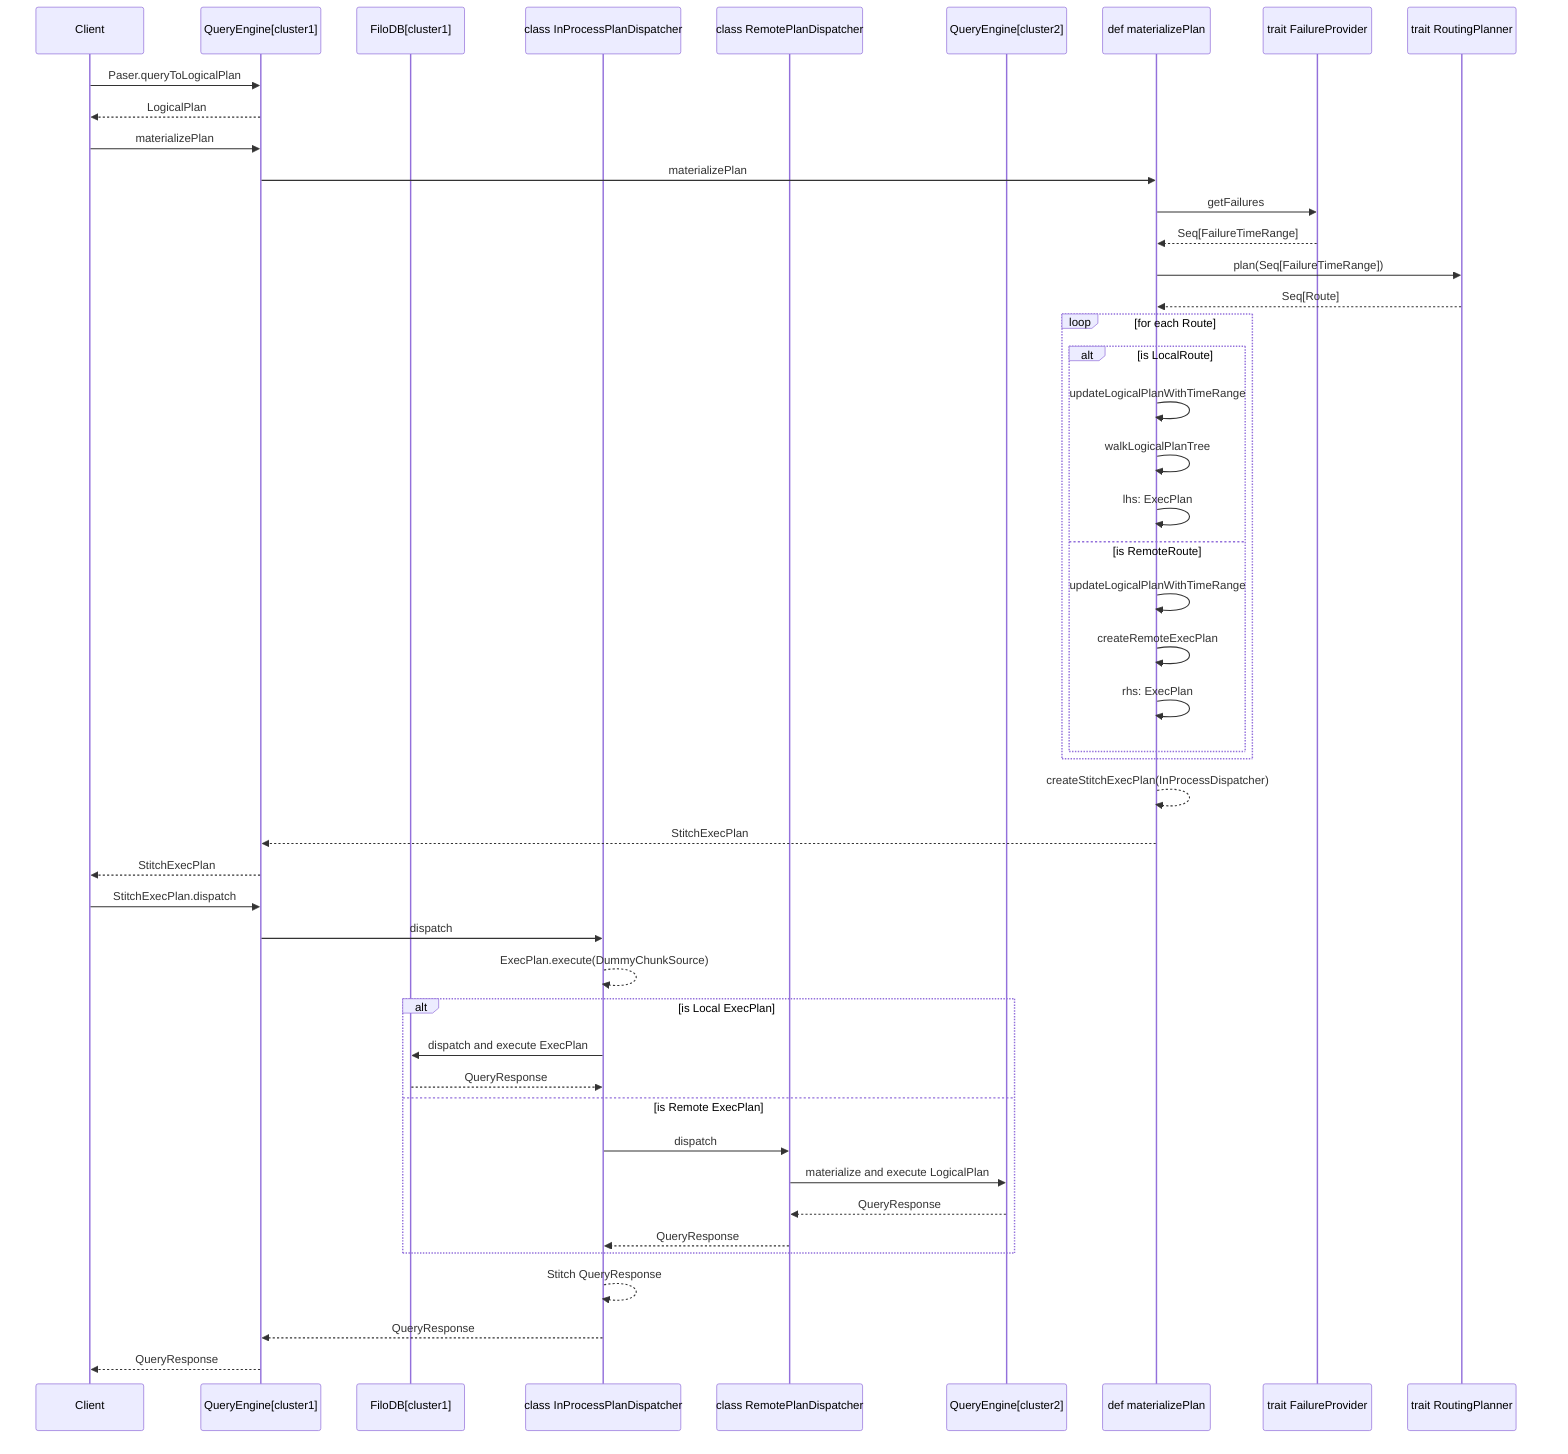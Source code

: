 sequenceDiagram
    participant C as Client
    participant QE as QueryEngine[cluster1]
    participant FD1 as FiloDB[cluster1]
    participant IPD as class InProcessPlanDispatcher
    participant RPD as class RemotePlanDispatcher
    participant QE2 as QueryEngine[cluster2]
    participant MP as def materializePlan
    participant FP as trait FailureProvider
    participant RP as trait RoutingPlanner
    C->>QE: Paser.queryToLogicalPlan
    QE-->>C: LogicalPlan
    C->>QE: materializePlan
    QE->>MP: materializePlan
    MP->>FP: getFailures
    FP-->>MP: Seq[FailureTimeRange]
    MP->>RP: plan(Seq[FailureTimeRange])
    RP-->>MP: Seq[Route]
    loop for each Route
        alt is LocalRoute
            MP ->> MP: updateLogicalPlanWithTimeRange
            MP ->> MP: walkLogicalPlanTree
            MP ->> MP: lhs: ExecPlan
        else is RemoteRoute
            MP ->> MP: updateLogicalPlanWithTimeRange
            MP ->> MP: createRemoteExecPlan
            MP ->> MP: rhs: ExecPlan
       end
    end
    MP -->> MP: createStitchExecPlan(InProcessDispatcher)
    MP -->> QE: StitchExecPlan
    QE -->> C: StitchExecPlan
    C ->> QE: StitchExecPlan.dispatch
    QE ->> IPD: dispatch
    IPD -->> IPD: ExecPlan.execute(DummyChunkSource)
    alt is Local ExecPlan
       IPD ->> FD1: dispatch and execute ExecPlan
       FD1 -->> IPD: QueryResponse
    else is Remote ExecPlan
       IPD ->> RPD: dispatch
       RPD ->> QE2: materialize and execute LogicalPlan
       QE2 -->> RPD: QueryResponse
       RPD -->> IPD: QueryResponse
    end
    IPD -->> IPD:  Stitch QueryResponse
    IPD -->> QE: QueryResponse
    QE -->> C: QueryResponse